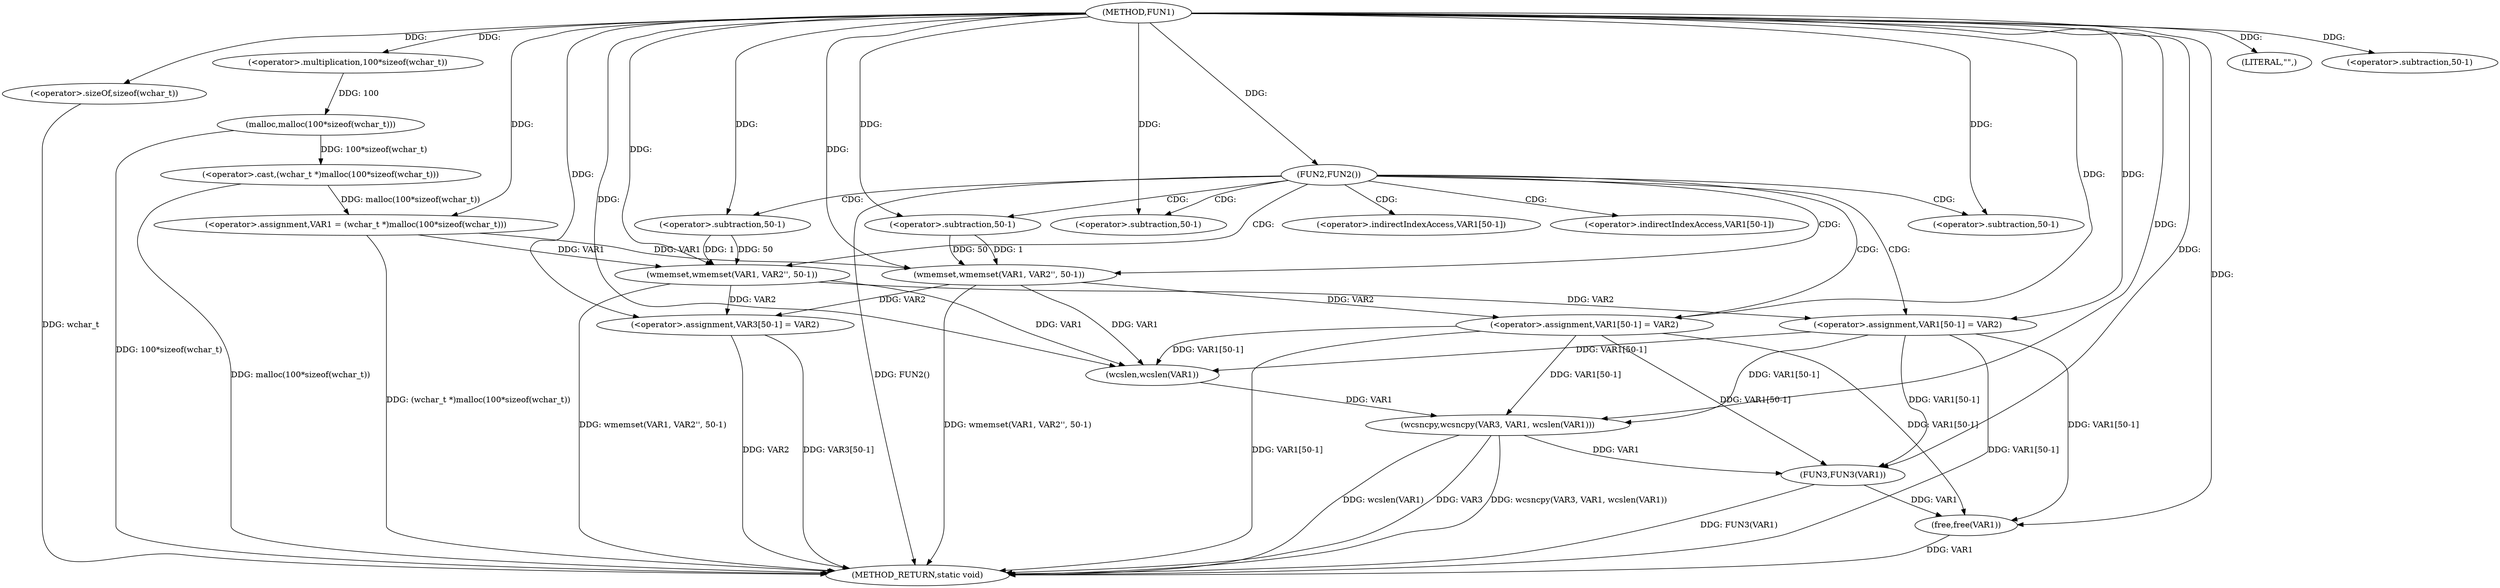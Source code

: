 digraph FUN1 {  
"1000100" [label = "(METHOD,FUN1)" ]
"1000161" [label = "(METHOD_RETURN,static void)" ]
"1000103" [label = "(<operator>.assignment,VAR1 = (wchar_t *)malloc(100*sizeof(wchar_t)))" ]
"1000105" [label = "(<operator>.cast,(wchar_t *)malloc(100*sizeof(wchar_t)))" ]
"1000107" [label = "(malloc,malloc(100*sizeof(wchar_t)))" ]
"1000108" [label = "(<operator>.multiplication,100*sizeof(wchar_t))" ]
"1000110" [label = "(<operator>.sizeOf,sizeof(wchar_t))" ]
"1000113" [label = "(FUN2,FUN2())" ]
"1000115" [label = "(wmemset,wmemset(VAR1, VAR2'', 50-1))" ]
"1000118" [label = "(<operator>.subtraction,50-1)" ]
"1000121" [label = "(<operator>.assignment,VAR1[50-1] = VAR2)" ]
"1000124" [label = "(<operator>.subtraction,50-1)" ]
"1000130" [label = "(wmemset,wmemset(VAR1, VAR2'', 50-1))" ]
"1000133" [label = "(<operator>.subtraction,50-1)" ]
"1000136" [label = "(<operator>.assignment,VAR1[50-1] = VAR2)" ]
"1000139" [label = "(<operator>.subtraction,50-1)" ]
"1000144" [label = "(LITERAL,\"\",)" ]
"1000145" [label = "(wcsncpy,wcsncpy(VAR3, VAR1, wcslen(VAR1)))" ]
"1000148" [label = "(wcslen,wcslen(VAR1))" ]
"1000150" [label = "(<operator>.assignment,VAR3[50-1] = VAR2)" ]
"1000153" [label = "(<operator>.subtraction,50-1)" ]
"1000157" [label = "(FUN3,FUN3(VAR1))" ]
"1000159" [label = "(free,free(VAR1))" ]
"1000122" [label = "(<operator>.indirectIndexAccess,VAR1[50-1])" ]
"1000137" [label = "(<operator>.indirectIndexAccess,VAR1[50-1])" ]
  "1000130" -> "1000161"  [ label = "DDG: wmemset(VAR1, VAR2'', 50-1)"] 
  "1000107" -> "1000161"  [ label = "DDG: 100*sizeof(wchar_t)"] 
  "1000157" -> "1000161"  [ label = "DDG: FUN3(VAR1)"] 
  "1000103" -> "1000161"  [ label = "DDG: (wchar_t *)malloc(100*sizeof(wchar_t))"] 
  "1000159" -> "1000161"  [ label = "DDG: VAR1"] 
  "1000145" -> "1000161"  [ label = "DDG: wcslen(VAR1)"] 
  "1000150" -> "1000161"  [ label = "DDG: VAR2"] 
  "1000145" -> "1000161"  [ label = "DDG: VAR3"] 
  "1000110" -> "1000161"  [ label = "DDG: wchar_t"] 
  "1000136" -> "1000161"  [ label = "DDG: VAR1[50-1]"] 
  "1000105" -> "1000161"  [ label = "DDG: malloc(100*sizeof(wchar_t))"] 
  "1000150" -> "1000161"  [ label = "DDG: VAR3[50-1]"] 
  "1000115" -> "1000161"  [ label = "DDG: wmemset(VAR1, VAR2'', 50-1)"] 
  "1000113" -> "1000161"  [ label = "DDG: FUN2()"] 
  "1000121" -> "1000161"  [ label = "DDG: VAR1[50-1]"] 
  "1000145" -> "1000161"  [ label = "DDG: wcsncpy(VAR3, VAR1, wcslen(VAR1))"] 
  "1000105" -> "1000103"  [ label = "DDG: malloc(100*sizeof(wchar_t))"] 
  "1000100" -> "1000103"  [ label = "DDG: "] 
  "1000107" -> "1000105"  [ label = "DDG: 100*sizeof(wchar_t)"] 
  "1000108" -> "1000107"  [ label = "DDG: 100"] 
  "1000100" -> "1000108"  [ label = "DDG: "] 
  "1000100" -> "1000110"  [ label = "DDG: "] 
  "1000100" -> "1000113"  [ label = "DDG: "] 
  "1000103" -> "1000115"  [ label = "DDG: VAR1"] 
  "1000100" -> "1000115"  [ label = "DDG: "] 
  "1000118" -> "1000115"  [ label = "DDG: 50"] 
  "1000118" -> "1000115"  [ label = "DDG: 1"] 
  "1000100" -> "1000118"  [ label = "DDG: "] 
  "1000115" -> "1000121"  [ label = "DDG: VAR2"] 
  "1000100" -> "1000121"  [ label = "DDG: "] 
  "1000100" -> "1000124"  [ label = "DDG: "] 
  "1000103" -> "1000130"  [ label = "DDG: VAR1"] 
  "1000100" -> "1000130"  [ label = "DDG: "] 
  "1000133" -> "1000130"  [ label = "DDG: 50"] 
  "1000133" -> "1000130"  [ label = "DDG: 1"] 
  "1000100" -> "1000133"  [ label = "DDG: "] 
  "1000130" -> "1000136"  [ label = "DDG: VAR2"] 
  "1000100" -> "1000136"  [ label = "DDG: "] 
  "1000100" -> "1000139"  [ label = "DDG: "] 
  "1000100" -> "1000144"  [ label = "DDG: "] 
  "1000100" -> "1000145"  [ label = "DDG: "] 
  "1000148" -> "1000145"  [ label = "DDG: VAR1"] 
  "1000121" -> "1000145"  [ label = "DDG: VAR1[50-1]"] 
  "1000136" -> "1000145"  [ label = "DDG: VAR1[50-1]"] 
  "1000121" -> "1000148"  [ label = "DDG: VAR1[50-1]"] 
  "1000115" -> "1000148"  [ label = "DDG: VAR1"] 
  "1000136" -> "1000148"  [ label = "DDG: VAR1[50-1]"] 
  "1000130" -> "1000148"  [ label = "DDG: VAR1"] 
  "1000100" -> "1000148"  [ label = "DDG: "] 
  "1000100" -> "1000150"  [ label = "DDG: "] 
  "1000130" -> "1000150"  [ label = "DDG: VAR2"] 
  "1000115" -> "1000150"  [ label = "DDG: VAR2"] 
  "1000100" -> "1000153"  [ label = "DDG: "] 
  "1000121" -> "1000157"  [ label = "DDG: VAR1[50-1]"] 
  "1000145" -> "1000157"  [ label = "DDG: VAR1"] 
  "1000136" -> "1000157"  [ label = "DDG: VAR1[50-1]"] 
  "1000100" -> "1000157"  [ label = "DDG: "] 
  "1000157" -> "1000159"  [ label = "DDG: VAR1"] 
  "1000121" -> "1000159"  [ label = "DDG: VAR1[50-1]"] 
  "1000136" -> "1000159"  [ label = "DDG: VAR1[50-1]"] 
  "1000100" -> "1000159"  [ label = "DDG: "] 
  "1000113" -> "1000121"  [ label = "CDG: "] 
  "1000113" -> "1000137"  [ label = "CDG: "] 
  "1000113" -> "1000124"  [ label = "CDG: "] 
  "1000113" -> "1000130"  [ label = "CDG: "] 
  "1000113" -> "1000139"  [ label = "CDG: "] 
  "1000113" -> "1000115"  [ label = "CDG: "] 
  "1000113" -> "1000133"  [ label = "CDG: "] 
  "1000113" -> "1000136"  [ label = "CDG: "] 
  "1000113" -> "1000118"  [ label = "CDG: "] 
  "1000113" -> "1000122"  [ label = "CDG: "] 
}
